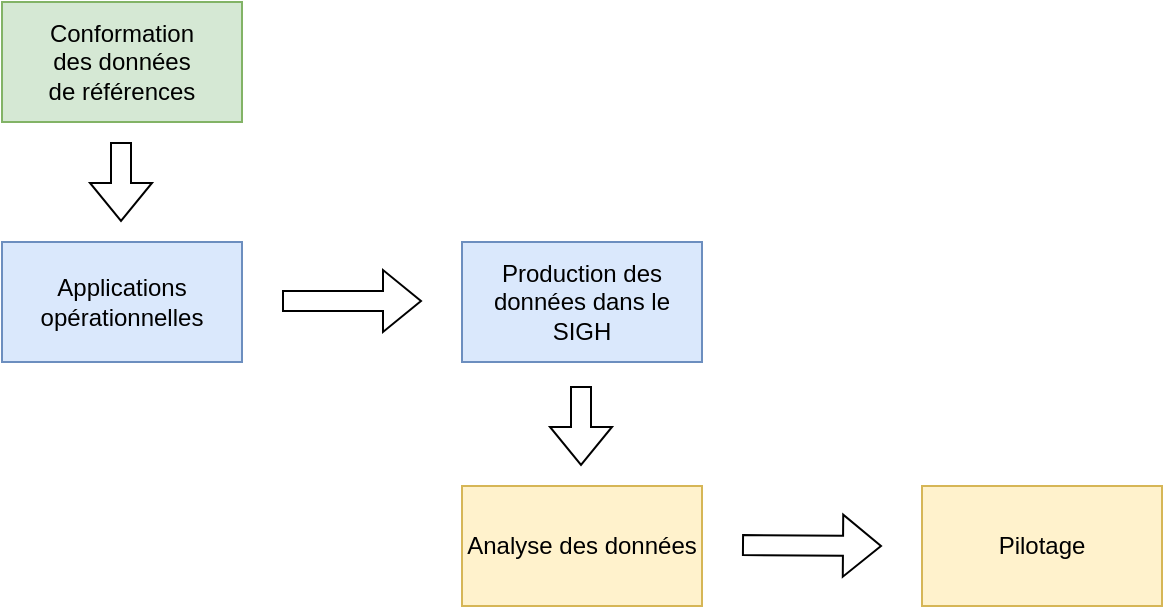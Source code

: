 <mxfile version="18.2.1" type="github">
  <diagram id="RGIWxRS2mijbXqUoI0zy" name="Page-1">
    <mxGraphModel dx="868" dy="450" grid="1" gridSize="10" guides="1" tooltips="1" connect="1" arrows="1" fold="1" page="1" pageScale="1" pageWidth="1169" pageHeight="827" math="0" shadow="0">
      <root>
        <mxCell id="0" />
        <mxCell id="1" parent="0" />
        <mxCell id="AP31MGCkxemjDLn1WtiK-15" value="" style="shape=flexArrow;endArrow=classic;html=1;rounded=0;" edge="1" parent="1">
          <mxGeometry width="50" height="50" relative="1" as="geometry">
            <mxPoint x="250" y="199.5" as="sourcePoint" />
            <mxPoint x="320" y="199.5" as="targetPoint" />
          </mxGeometry>
        </mxCell>
        <mxCell id="AP31MGCkxemjDLn1WtiK-16" value="" style="group" vertex="1" connectable="0" parent="1">
          <mxGeometry x="110" y="50" width="120" height="60" as="geometry" />
        </mxCell>
        <mxCell id="AP31MGCkxemjDLn1WtiK-12" value="" style="rounded=0;whiteSpace=wrap;html=1;fillColor=#d5e8d4;strokeColor=#82b366;" vertex="1" parent="AP31MGCkxemjDLn1WtiK-16">
          <mxGeometry width="120" height="60" as="geometry" />
        </mxCell>
        <mxCell id="AP31MGCkxemjDLn1WtiK-4" value="Conformation des données de références" style="text;html=1;strokeColor=none;fillColor=none;align=center;verticalAlign=middle;whiteSpace=wrap;rounded=0;" vertex="1" parent="AP31MGCkxemjDLn1WtiK-16">
          <mxGeometry x="20" y="15" width="80" height="30" as="geometry" />
        </mxCell>
        <mxCell id="AP31MGCkxemjDLn1WtiK-19" value="" style="shape=flexArrow;endArrow=classic;html=1;rounded=0;" edge="1" parent="1">
          <mxGeometry width="50" height="50" relative="1" as="geometry">
            <mxPoint x="480" y="321.5" as="sourcePoint" />
            <mxPoint x="550" y="322" as="targetPoint" />
          </mxGeometry>
        </mxCell>
        <mxCell id="AP31MGCkxemjDLn1WtiK-20" value="&lt;div&gt;Pilotage&lt;/div&gt;" style="rounded=0;whiteSpace=wrap;html=1;fillColor=#fff2cc;strokeColor=#d6b656;" vertex="1" parent="1">
          <mxGeometry x="570" y="292" width="120" height="60" as="geometry" />
        </mxCell>
        <mxCell id="AP31MGCkxemjDLn1WtiK-21" value="Applications opérationnelles" style="rounded=0;whiteSpace=wrap;html=1;fillColor=#dae8fc;strokeColor=#6c8ebf;" vertex="1" parent="1">
          <mxGeometry x="110" y="170" width="120" height="60" as="geometry" />
        </mxCell>
        <mxCell id="AP31MGCkxemjDLn1WtiK-22" value="" style="shape=flexArrow;endArrow=classic;html=1;rounded=0;" edge="1" parent="1">
          <mxGeometry width="50" height="50" relative="1" as="geometry">
            <mxPoint x="169.5" y="120" as="sourcePoint" />
            <mxPoint x="169.5" y="160" as="targetPoint" />
          </mxGeometry>
        </mxCell>
        <mxCell id="AP31MGCkxemjDLn1WtiK-23" value="" style="shape=flexArrow;endArrow=classic;html=1;rounded=0;" edge="1" parent="1">
          <mxGeometry width="50" height="50" relative="1" as="geometry">
            <mxPoint x="399.5" y="242" as="sourcePoint" />
            <mxPoint x="399.5" y="282" as="targetPoint" />
          </mxGeometry>
        </mxCell>
        <mxCell id="AP31MGCkxemjDLn1WtiK-24" value="Production des données dans le SIGH" style="rounded=0;whiteSpace=wrap;html=1;fillColor=#dae8fc;strokeColor=#6c8ebf;" vertex="1" parent="1">
          <mxGeometry x="340" y="170" width="120" height="60" as="geometry" />
        </mxCell>
        <mxCell id="AP31MGCkxemjDLn1WtiK-25" value="Analyse des données" style="rounded=0;whiteSpace=wrap;html=1;fillColor=#fff2cc;strokeColor=#d6b656;" vertex="1" parent="1">
          <mxGeometry x="340" y="292" width="120" height="60" as="geometry" />
        </mxCell>
      </root>
    </mxGraphModel>
  </diagram>
</mxfile>
